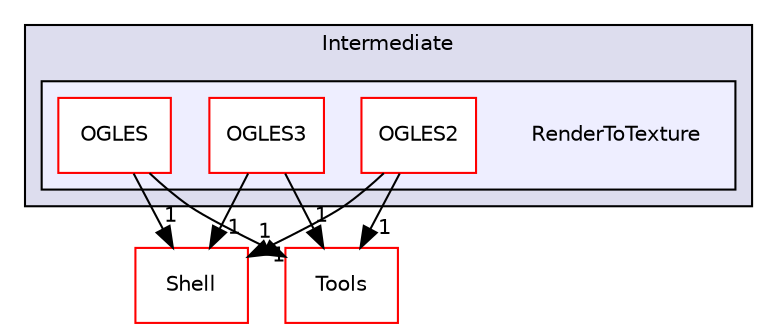 digraph "PVR/SDK_3.4/Examples/Intermediate/RenderToTexture" {
  compound=true
  node [ fontsize="10", fontname="Helvetica"];
  edge [ labelfontsize="10", labelfontname="Helvetica"];
  subgraph clusterdir_1fc4701d2c417cbbd376ebdde5d0b37f {
    graph [ bgcolor="#ddddee", pencolor="black", label="Intermediate" fontname="Helvetica", fontsize="10", URL="dir_1fc4701d2c417cbbd376ebdde5d0b37f.html"]
  subgraph clusterdir_7ca56308afa3e140e44bff5a63d737f6 {
    graph [ bgcolor="#eeeeff", pencolor="black", label="" URL="dir_7ca56308afa3e140e44bff5a63d737f6.html"];
    dir_7ca56308afa3e140e44bff5a63d737f6 [shape=plaintext label="RenderToTexture"];
    dir_e5ec71e526352c42a7ae6aecebea5e0f [shape=box label="OGLES" color="red" fillcolor="white" style="filled" URL="dir_e5ec71e526352c42a7ae6aecebea5e0f.html"];
    dir_6079ab75cf24f50adcb4f3a7e07ea505 [shape=box label="OGLES2" color="red" fillcolor="white" style="filled" URL="dir_6079ab75cf24f50adcb4f3a7e07ea505.html"];
    dir_28b4acba1aeb0f5b544b75fd52c6d4a7 [shape=box label="OGLES3" color="red" fillcolor="white" style="filled" URL="dir_28b4acba1aeb0f5b544b75fd52c6d4a7.html"];
  }
  }
  dir_de41955a66a331b990d60d5323117a97 [shape=box label="Shell" fillcolor="white" style="filled" color="red" URL="dir_de41955a66a331b990d60d5323117a97.html"];
  dir_5222bd6691dac9df766f8a52293393a2 [shape=box label="Tools" fillcolor="white" style="filled" color="red" URL="dir_5222bd6691dac9df766f8a52293393a2.html"];
  dir_28b4acba1aeb0f5b544b75fd52c6d4a7->dir_de41955a66a331b990d60d5323117a97 [headlabel="1", labeldistance=1.5 headhref="dir_000707_000133.html"];
  dir_28b4acba1aeb0f5b544b75fd52c6d4a7->dir_5222bd6691dac9df766f8a52293393a2 [headlabel="1", labeldistance=1.5 headhref="dir_000707_001762.html"];
  dir_e5ec71e526352c42a7ae6aecebea5e0f->dir_de41955a66a331b990d60d5323117a97 [headlabel="1", labeldistance=1.5 headhref="dir_001626_000133.html"];
  dir_e5ec71e526352c42a7ae6aecebea5e0f->dir_5222bd6691dac9df766f8a52293393a2 [headlabel="1", labeldistance=1.5 headhref="dir_001626_001762.html"];
  dir_6079ab75cf24f50adcb4f3a7e07ea505->dir_de41955a66a331b990d60d5323117a97 [headlabel="1", labeldistance=1.5 headhref="dir_000705_000133.html"];
  dir_6079ab75cf24f50adcb4f3a7e07ea505->dir_5222bd6691dac9df766f8a52293393a2 [headlabel="1", labeldistance=1.5 headhref="dir_000705_001762.html"];
}
